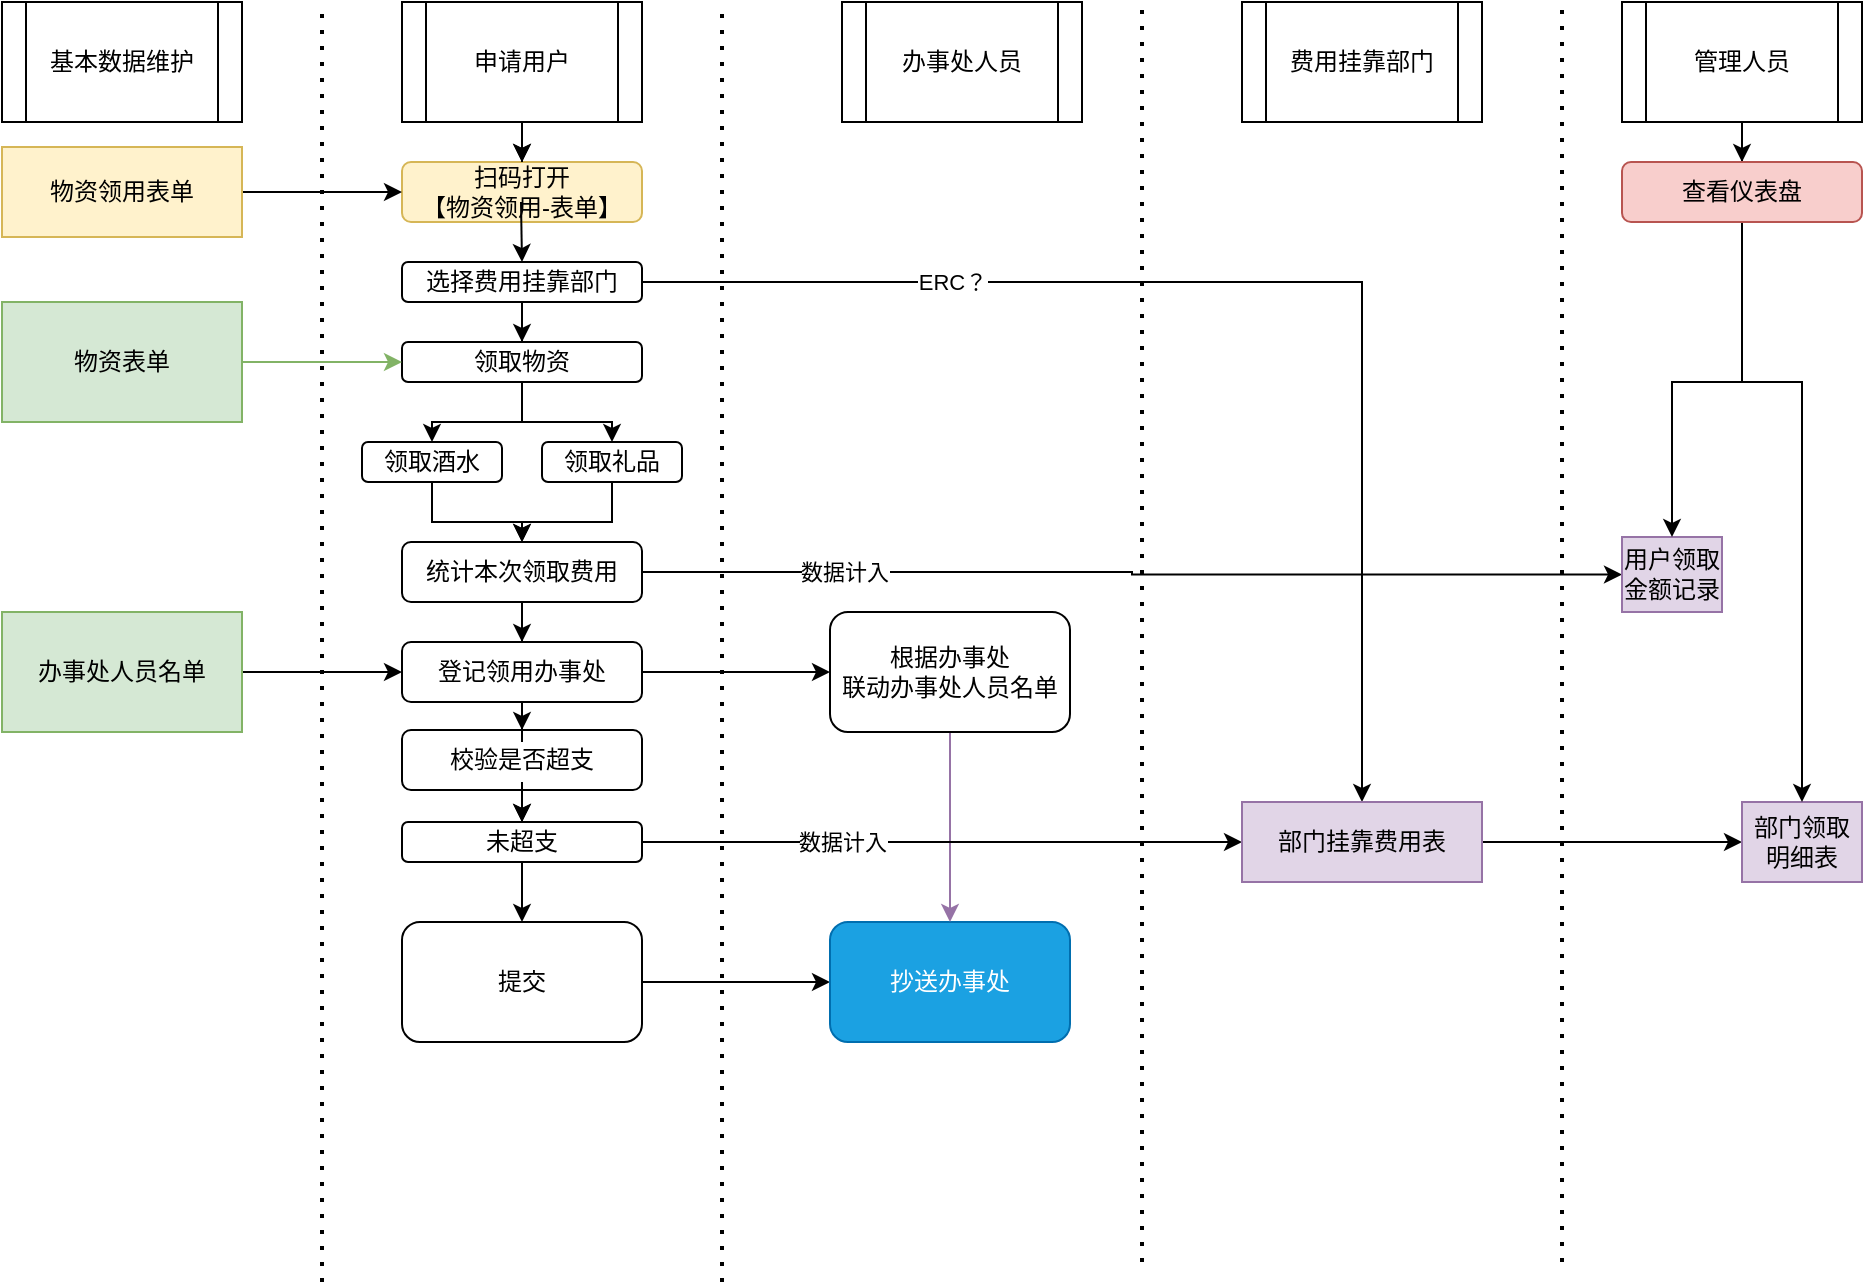 <mxfile version="21.5.2" type="github">
  <diagram name="第 1 页" id="7c6sXlli5CMGMtgro3f5">
    <mxGraphModel dx="1314" dy="730" grid="1" gridSize="10" guides="1" tooltips="1" connect="1" arrows="1" fold="1" page="1" pageScale="1" pageWidth="1169" pageHeight="827" math="0" shadow="0">
      <root>
        <mxCell id="0" />
        <mxCell id="1" parent="0" />
        <mxCell id="34yzm8_QOpRfy-DfD65C-1" value="扫码打开&lt;br&gt;【物资领用-表单】" style="rounded=1;whiteSpace=wrap;html=1;fillColor=#fff2cc;strokeColor=#d6b656;" vertex="1" parent="1">
          <mxGeometry x="220" y="130" width="120" height="30" as="geometry" />
        </mxCell>
        <mxCell id="34yzm8_QOpRfy-DfD65C-2" value="" style="endArrow=classic;html=1;rounded=0;" edge="1" parent="1">
          <mxGeometry width="50" height="50" relative="1" as="geometry">
            <mxPoint x="279.5" y="150" as="sourcePoint" />
            <mxPoint x="280" y="180" as="targetPoint" />
          </mxGeometry>
        </mxCell>
        <mxCell id="34yzm8_QOpRfy-DfD65C-34" style="edgeStyle=orthogonalEdgeStyle;rounded=0;orthogonalLoop=1;jettySize=auto;html=1;entryX=0.5;entryY=0;entryDx=0;entryDy=0;" edge="1" parent="1" source="34yzm8_QOpRfy-DfD65C-5" target="34yzm8_QOpRfy-DfD65C-32">
          <mxGeometry relative="1" as="geometry" />
        </mxCell>
        <mxCell id="34yzm8_QOpRfy-DfD65C-35" style="edgeStyle=orthogonalEdgeStyle;rounded=0;orthogonalLoop=1;jettySize=auto;html=1;entryX=0.5;entryY=0;entryDx=0;entryDy=0;" edge="1" parent="1" source="34yzm8_QOpRfy-DfD65C-5" target="34yzm8_QOpRfy-DfD65C-33">
          <mxGeometry relative="1" as="geometry" />
        </mxCell>
        <mxCell id="34yzm8_QOpRfy-DfD65C-5" value="领取物资" style="rounded=1;whiteSpace=wrap;html=1;" vertex="1" parent="1">
          <mxGeometry x="220" y="220" width="120" height="20" as="geometry" />
        </mxCell>
        <mxCell id="34yzm8_QOpRfy-DfD65C-30" style="edgeStyle=orthogonalEdgeStyle;rounded=0;orthogonalLoop=1;jettySize=auto;html=1;entryX=0.5;entryY=0;entryDx=0;entryDy=0;" edge="1" parent="1" source="34yzm8_QOpRfy-DfD65C-73" target="34yzm8_QOpRfy-DfD65C-10">
          <mxGeometry relative="1" as="geometry" />
        </mxCell>
        <mxCell id="34yzm8_QOpRfy-DfD65C-75" style="edgeStyle=orthogonalEdgeStyle;rounded=0;orthogonalLoop=1;jettySize=auto;html=1;entryX=0.5;entryY=0;entryDx=0;entryDy=0;" edge="1" parent="1" source="34yzm8_QOpRfy-DfD65C-7" target="34yzm8_QOpRfy-DfD65C-73">
          <mxGeometry relative="1" as="geometry" />
        </mxCell>
        <mxCell id="34yzm8_QOpRfy-DfD65C-7" value="校验是否超支" style="rounded=1;whiteSpace=wrap;html=1;" vertex="1" parent="1">
          <mxGeometry x="220" y="414" width="120" height="30" as="geometry" />
        </mxCell>
        <mxCell id="34yzm8_QOpRfy-DfD65C-44" style="edgeStyle=orthogonalEdgeStyle;rounded=0;orthogonalLoop=1;jettySize=auto;html=1;entryX=0;entryY=0.5;entryDx=0;entryDy=0;" edge="1" parent="1" source="34yzm8_QOpRfy-DfD65C-10" target="34yzm8_QOpRfy-DfD65C-18">
          <mxGeometry relative="1" as="geometry" />
        </mxCell>
        <mxCell id="34yzm8_QOpRfy-DfD65C-10" value="提交" style="rounded=1;whiteSpace=wrap;html=1;" vertex="1" parent="1">
          <mxGeometry x="220" y="510" width="120" height="60" as="geometry" />
        </mxCell>
        <mxCell id="34yzm8_QOpRfy-DfD65C-63" style="edgeStyle=orthogonalEdgeStyle;rounded=0;orthogonalLoop=1;jettySize=auto;html=1;entryX=0.5;entryY=0;entryDx=0;entryDy=0;" edge="1" parent="1" source="34yzm8_QOpRfy-DfD65C-12" target="34yzm8_QOpRfy-DfD65C-1">
          <mxGeometry relative="1" as="geometry" />
        </mxCell>
        <mxCell id="34yzm8_QOpRfy-DfD65C-64" style="edgeStyle=orthogonalEdgeStyle;rounded=0;orthogonalLoop=1;jettySize=auto;html=1;entryX=0.5;entryY=0;entryDx=0;entryDy=0;" edge="1" parent="1" source="34yzm8_QOpRfy-DfD65C-12" target="34yzm8_QOpRfy-DfD65C-1">
          <mxGeometry relative="1" as="geometry" />
        </mxCell>
        <mxCell id="34yzm8_QOpRfy-DfD65C-12" value="申请用户" style="shape=process;whiteSpace=wrap;html=1;backgroundOutline=1;" vertex="1" parent="1">
          <mxGeometry x="220" y="50" width="120" height="60" as="geometry" />
        </mxCell>
        <mxCell id="34yzm8_QOpRfy-DfD65C-13" value="办事处人员" style="shape=process;whiteSpace=wrap;html=1;backgroundOutline=1;" vertex="1" parent="1">
          <mxGeometry x="440" y="50" width="120" height="60" as="geometry" />
        </mxCell>
        <mxCell id="34yzm8_QOpRfy-DfD65C-16" value="" style="endArrow=none;dashed=1;html=1;dashPattern=1 3;strokeWidth=2;rounded=0;" edge="1" parent="1">
          <mxGeometry width="50" height="50" relative="1" as="geometry">
            <mxPoint x="380" y="690" as="sourcePoint" />
            <mxPoint x="380" y="50" as="targetPoint" />
          </mxGeometry>
        </mxCell>
        <mxCell id="34yzm8_QOpRfy-DfD65C-18" value="抄送办事处" style="rounded=1;whiteSpace=wrap;html=1;fillColor=#1ba1e2;fontColor=#ffffff;strokeColor=#006EAF;" vertex="1" parent="1">
          <mxGeometry x="434" y="510" width="120" height="60" as="geometry" />
        </mxCell>
        <mxCell id="34yzm8_QOpRfy-DfD65C-19" value="" style="endArrow=none;dashed=1;html=1;dashPattern=1 3;strokeWidth=2;rounded=0;" edge="1" parent="1">
          <mxGeometry width="50" height="50" relative="1" as="geometry">
            <mxPoint x="590" y="680" as="sourcePoint" />
            <mxPoint x="590" y="50" as="targetPoint" />
          </mxGeometry>
        </mxCell>
        <mxCell id="34yzm8_QOpRfy-DfD65C-20" value="费用挂靠部门" style="shape=process;whiteSpace=wrap;html=1;backgroundOutline=1;" vertex="1" parent="1">
          <mxGeometry x="640" y="50" width="120" height="60" as="geometry" />
        </mxCell>
        <mxCell id="34yzm8_QOpRfy-DfD65C-29" style="edgeStyle=orthogonalEdgeStyle;rounded=0;orthogonalLoop=1;jettySize=auto;html=1;entryX=0.5;entryY=0;entryDx=0;entryDy=0;" edge="1" parent="1" source="34yzm8_QOpRfy-DfD65C-22" target="34yzm8_QOpRfy-DfD65C-5">
          <mxGeometry relative="1" as="geometry" />
        </mxCell>
        <mxCell id="34yzm8_QOpRfy-DfD65C-83" style="edgeStyle=orthogonalEdgeStyle;rounded=0;orthogonalLoop=1;jettySize=auto;html=1;entryX=0.5;entryY=0;entryDx=0;entryDy=0;" edge="1" parent="1" source="34yzm8_QOpRfy-DfD65C-22" target="34yzm8_QOpRfy-DfD65C-79">
          <mxGeometry relative="1" as="geometry" />
        </mxCell>
        <mxCell id="34yzm8_QOpRfy-DfD65C-94" value="ERC？" style="edgeLabel;html=1;align=center;verticalAlign=middle;resizable=0;points=[];" vertex="1" connectable="0" parent="34yzm8_QOpRfy-DfD65C-83">
          <mxGeometry x="-0.541" y="1" relative="1" as="geometry">
            <mxPoint x="12" y="1" as="offset" />
          </mxGeometry>
        </mxCell>
        <mxCell id="34yzm8_QOpRfy-DfD65C-22" value="选择费用挂靠部门" style="rounded=1;whiteSpace=wrap;html=1;" vertex="1" parent="1">
          <mxGeometry x="220" y="180" width="120" height="20" as="geometry" />
        </mxCell>
        <mxCell id="34yzm8_QOpRfy-DfD65C-38" style="edgeStyle=orthogonalEdgeStyle;rounded=0;orthogonalLoop=1;jettySize=auto;html=1;entryX=0.5;entryY=0;entryDx=0;entryDy=0;" edge="1" parent="1" source="34yzm8_QOpRfy-DfD65C-32" target="34yzm8_QOpRfy-DfD65C-37">
          <mxGeometry relative="1" as="geometry" />
        </mxCell>
        <mxCell id="34yzm8_QOpRfy-DfD65C-32" value="领取酒水" style="rounded=1;whiteSpace=wrap;html=1;" vertex="1" parent="1">
          <mxGeometry x="200" y="270" width="70" height="20" as="geometry" />
        </mxCell>
        <mxCell id="34yzm8_QOpRfy-DfD65C-39" style="edgeStyle=orthogonalEdgeStyle;rounded=0;orthogonalLoop=1;jettySize=auto;html=1;entryX=0.5;entryY=0;entryDx=0;entryDy=0;" edge="1" parent="1" source="34yzm8_QOpRfy-DfD65C-33" target="34yzm8_QOpRfy-DfD65C-37">
          <mxGeometry relative="1" as="geometry" />
        </mxCell>
        <mxCell id="34yzm8_QOpRfy-DfD65C-33" value="领取礼品" style="rounded=1;whiteSpace=wrap;html=1;" vertex="1" parent="1">
          <mxGeometry x="290" y="270" width="70" height="20" as="geometry" />
        </mxCell>
        <mxCell id="34yzm8_QOpRfy-DfD65C-43" style="edgeStyle=orthogonalEdgeStyle;rounded=0;orthogonalLoop=1;jettySize=auto;html=1;entryX=0.5;entryY=0;entryDx=0;entryDy=0;" edge="1" parent="1" source="34yzm8_QOpRfy-DfD65C-49" target="34yzm8_QOpRfy-DfD65C-7">
          <mxGeometry relative="1" as="geometry" />
        </mxCell>
        <mxCell id="34yzm8_QOpRfy-DfD65C-72" style="edgeStyle=orthogonalEdgeStyle;rounded=0;orthogonalLoop=1;jettySize=auto;html=1;" edge="1" parent="1" source="34yzm8_QOpRfy-DfD65C-37" target="34yzm8_QOpRfy-DfD65C-71">
          <mxGeometry relative="1" as="geometry" />
        </mxCell>
        <mxCell id="34yzm8_QOpRfy-DfD65C-85" value="数据计入" style="edgeLabel;html=1;align=center;verticalAlign=middle;resizable=0;points=[];" vertex="1" connectable="0" parent="34yzm8_QOpRfy-DfD65C-72">
          <mxGeometry x="-0.628" relative="1" as="geometry">
            <mxPoint x="9" as="offset" />
          </mxGeometry>
        </mxCell>
        <mxCell id="34yzm8_QOpRfy-DfD65C-37" value="统计本次领取费用" style="rounded=1;whiteSpace=wrap;html=1;" vertex="1" parent="1">
          <mxGeometry x="220" y="320" width="120" height="30" as="geometry" />
        </mxCell>
        <mxCell id="34yzm8_QOpRfy-DfD65C-47" value="" style="endArrow=none;dashed=1;html=1;dashPattern=1 3;strokeWidth=2;rounded=0;" edge="1" parent="1">
          <mxGeometry width="50" height="50" relative="1" as="geometry">
            <mxPoint x="800" y="680" as="sourcePoint" />
            <mxPoint x="800" y="50" as="targetPoint" />
          </mxGeometry>
        </mxCell>
        <mxCell id="34yzm8_QOpRfy-DfD65C-48" value="基本数据维护" style="shape=process;whiteSpace=wrap;html=1;backgroundOutline=1;" vertex="1" parent="1">
          <mxGeometry x="20" y="50" width="120" height="60" as="geometry" />
        </mxCell>
        <mxCell id="34yzm8_QOpRfy-DfD65C-50" value="" style="edgeStyle=orthogonalEdgeStyle;rounded=0;orthogonalLoop=1;jettySize=auto;html=1;entryX=0.5;entryY=0;entryDx=0;entryDy=0;" edge="1" parent="1" source="34yzm8_QOpRfy-DfD65C-37" target="34yzm8_QOpRfy-DfD65C-49">
          <mxGeometry relative="1" as="geometry">
            <mxPoint x="280" y="350" as="sourcePoint" />
            <mxPoint x="280" y="420" as="targetPoint" />
          </mxGeometry>
        </mxCell>
        <mxCell id="34yzm8_QOpRfy-DfD65C-52" value="" style="edgeStyle=orthogonalEdgeStyle;rounded=0;orthogonalLoop=1;jettySize=auto;html=1;" edge="1" parent="1" source="34yzm8_QOpRfy-DfD65C-49" target="34yzm8_QOpRfy-DfD65C-51">
          <mxGeometry relative="1" as="geometry" />
        </mxCell>
        <mxCell id="34yzm8_QOpRfy-DfD65C-49" value="登记领用办事处" style="rounded=1;whiteSpace=wrap;html=1;" vertex="1" parent="1">
          <mxGeometry x="220" y="370" width="120" height="30" as="geometry" />
        </mxCell>
        <mxCell id="34yzm8_QOpRfy-DfD65C-60" style="edgeStyle=orthogonalEdgeStyle;rounded=0;orthogonalLoop=1;jettySize=auto;html=1;entryX=0.5;entryY=0;entryDx=0;entryDy=0;fillColor=#e1d5e7;strokeColor=#9673a6;" edge="1" parent="1" source="34yzm8_QOpRfy-DfD65C-51" target="34yzm8_QOpRfy-DfD65C-18">
          <mxGeometry relative="1" as="geometry" />
        </mxCell>
        <mxCell id="34yzm8_QOpRfy-DfD65C-51" value="根据办事处&lt;br&gt;联动办事处人员名单" style="rounded=1;whiteSpace=wrap;html=1;" vertex="1" parent="1">
          <mxGeometry x="434" y="355" width="120" height="60" as="geometry" />
        </mxCell>
        <mxCell id="34yzm8_QOpRfy-DfD65C-59" style="edgeStyle=orthogonalEdgeStyle;rounded=0;orthogonalLoop=1;jettySize=auto;html=1;fillColor=#d5e8d4;strokeColor=#82b366;" edge="1" parent="1" source="34yzm8_QOpRfy-DfD65C-53" target="34yzm8_QOpRfy-DfD65C-5">
          <mxGeometry relative="1" as="geometry" />
        </mxCell>
        <mxCell id="34yzm8_QOpRfy-DfD65C-53" value="物资表单" style="rounded=0;whiteSpace=wrap;html=1;fillColor=#d5e8d4;strokeColor=#82b366;" vertex="1" parent="1">
          <mxGeometry x="20" y="200" width="120" height="60" as="geometry" />
        </mxCell>
        <mxCell id="34yzm8_QOpRfy-DfD65C-55" value="" style="endArrow=none;dashed=1;html=1;dashPattern=1 3;strokeWidth=2;rounded=0;" edge="1" parent="1">
          <mxGeometry width="50" height="50" relative="1" as="geometry">
            <mxPoint x="180" y="690" as="sourcePoint" />
            <mxPoint x="180" y="50" as="targetPoint" />
          </mxGeometry>
        </mxCell>
        <mxCell id="34yzm8_QOpRfy-DfD65C-68" style="edgeStyle=orthogonalEdgeStyle;rounded=0;orthogonalLoop=1;jettySize=auto;html=1;entryX=0;entryY=0.5;entryDx=0;entryDy=0;" edge="1" parent="1" source="34yzm8_QOpRfy-DfD65C-61" target="34yzm8_QOpRfy-DfD65C-49">
          <mxGeometry relative="1" as="geometry" />
        </mxCell>
        <mxCell id="34yzm8_QOpRfy-DfD65C-61" value="办事处人员名单" style="rounded=0;whiteSpace=wrap;html=1;fillColor=#d5e8d4;strokeColor=#82b366;" vertex="1" parent="1">
          <mxGeometry x="20" y="355" width="120" height="60" as="geometry" />
        </mxCell>
        <mxCell id="34yzm8_QOpRfy-DfD65C-87" style="edgeStyle=orthogonalEdgeStyle;rounded=0;orthogonalLoop=1;jettySize=auto;html=1;entryX=0.5;entryY=0;entryDx=0;entryDy=0;" edge="1" parent="1" source="34yzm8_QOpRfy-DfD65C-65" target="34yzm8_QOpRfy-DfD65C-86">
          <mxGeometry relative="1" as="geometry" />
        </mxCell>
        <mxCell id="34yzm8_QOpRfy-DfD65C-65" value="管理人员" style="shape=process;whiteSpace=wrap;html=1;backgroundOutline=1;" vertex="1" parent="1">
          <mxGeometry x="830" y="50" width="120" height="60" as="geometry" />
        </mxCell>
        <mxCell id="34yzm8_QOpRfy-DfD65C-67" style="edgeStyle=orthogonalEdgeStyle;rounded=0;orthogonalLoop=1;jettySize=auto;html=1;entryX=0;entryY=0.5;entryDx=0;entryDy=0;" edge="1" parent="1" source="34yzm8_QOpRfy-DfD65C-66" target="34yzm8_QOpRfy-DfD65C-1">
          <mxGeometry relative="1" as="geometry" />
        </mxCell>
        <mxCell id="34yzm8_QOpRfy-DfD65C-66" value="物资领用表单" style="rounded=0;whiteSpace=wrap;html=1;fillColor=#fff2cc;strokeColor=#d6b656;" vertex="1" parent="1">
          <mxGeometry x="20" y="122.5" width="120" height="45" as="geometry" />
        </mxCell>
        <mxCell id="34yzm8_QOpRfy-DfD65C-71" value="用户领取金额记录" style="rounded=0;whiteSpace=wrap;html=1;fillColor=#e1d5e7;strokeColor=#9673a6;" vertex="1" parent="1">
          <mxGeometry x="830" y="317.5" width="50" height="37.5" as="geometry" />
        </mxCell>
        <mxCell id="34yzm8_QOpRfy-DfD65C-74" value="" style="edgeStyle=orthogonalEdgeStyle;rounded=0;orthogonalLoop=1;jettySize=auto;html=1;entryX=0.5;entryY=0;entryDx=0;entryDy=0;" edge="1" parent="1" source="34yzm8_QOpRfy-DfD65C-7" target="34yzm8_QOpRfy-DfD65C-73">
          <mxGeometry relative="1" as="geometry">
            <mxPoint x="280" y="450" as="sourcePoint" />
            <mxPoint x="280" y="560" as="targetPoint" />
          </mxGeometry>
        </mxCell>
        <mxCell id="34yzm8_QOpRfy-DfD65C-80" style="edgeStyle=orthogonalEdgeStyle;rounded=0;orthogonalLoop=1;jettySize=auto;html=1;" edge="1" parent="1" source="34yzm8_QOpRfy-DfD65C-73" target="34yzm8_QOpRfy-DfD65C-79">
          <mxGeometry relative="1" as="geometry" />
        </mxCell>
        <mxCell id="34yzm8_QOpRfy-DfD65C-84" value="数据计入" style="edgeLabel;html=1;align=center;verticalAlign=middle;resizable=0;points=[];" vertex="1" connectable="0" parent="34yzm8_QOpRfy-DfD65C-80">
          <mxGeometry x="-0.212" y="-1" relative="1" as="geometry">
            <mxPoint x="-18" y="-1" as="offset" />
          </mxGeometry>
        </mxCell>
        <mxCell id="34yzm8_QOpRfy-DfD65C-73" value="未超支" style="rounded=1;whiteSpace=wrap;html=1;" vertex="1" parent="1">
          <mxGeometry x="220" y="460" width="120" height="20" as="geometry" />
        </mxCell>
        <mxCell id="34yzm8_QOpRfy-DfD65C-82" value="" style="edgeStyle=orthogonalEdgeStyle;rounded=0;orthogonalLoop=1;jettySize=auto;html=1;" edge="1" parent="1" source="34yzm8_QOpRfy-DfD65C-79" target="34yzm8_QOpRfy-DfD65C-81">
          <mxGeometry relative="1" as="geometry" />
        </mxCell>
        <mxCell id="34yzm8_QOpRfy-DfD65C-79" value="部门挂靠费用表" style="rounded=0;whiteSpace=wrap;html=1;fillColor=#e1d5e7;strokeColor=#9673a6;" vertex="1" parent="1">
          <mxGeometry x="640" y="450" width="120" height="40" as="geometry" />
        </mxCell>
        <mxCell id="34yzm8_QOpRfy-DfD65C-81" value="部门领取明细表" style="rounded=0;whiteSpace=wrap;html=1;fillColor=#e1d5e7;strokeColor=#9673a6;" vertex="1" parent="1">
          <mxGeometry x="890" y="450" width="60" height="40" as="geometry" />
        </mxCell>
        <mxCell id="34yzm8_QOpRfy-DfD65C-89" style="edgeStyle=orthogonalEdgeStyle;rounded=0;orthogonalLoop=1;jettySize=auto;html=1;entryX=0.5;entryY=0;entryDx=0;entryDy=0;" edge="1" parent="1" source="34yzm8_QOpRfy-DfD65C-86" target="34yzm8_QOpRfy-DfD65C-71">
          <mxGeometry relative="1" as="geometry">
            <Array as="points">
              <mxPoint x="890" y="240" />
              <mxPoint x="855" y="240" />
            </Array>
          </mxGeometry>
        </mxCell>
        <mxCell id="34yzm8_QOpRfy-DfD65C-90" style="edgeStyle=orthogonalEdgeStyle;rounded=0;orthogonalLoop=1;jettySize=auto;html=1;" edge="1" parent="1" source="34yzm8_QOpRfy-DfD65C-86" target="34yzm8_QOpRfy-DfD65C-81">
          <mxGeometry relative="1" as="geometry">
            <Array as="points">
              <mxPoint x="890" y="240" />
              <mxPoint x="920" y="240" />
            </Array>
          </mxGeometry>
        </mxCell>
        <mxCell id="34yzm8_QOpRfy-DfD65C-86" value="查看仪表盘" style="rounded=1;whiteSpace=wrap;html=1;fillColor=#f8cecc;strokeColor=#b85450;" vertex="1" parent="1">
          <mxGeometry x="830" y="130" width="120" height="30" as="geometry" />
        </mxCell>
      </root>
    </mxGraphModel>
  </diagram>
</mxfile>
